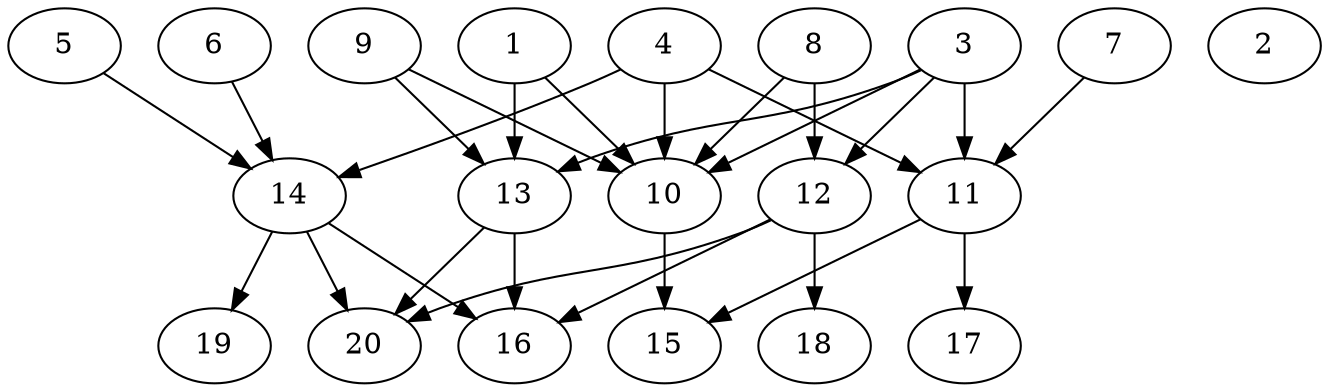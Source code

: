 // DAG automatically generated by daggen at Wed Jul 24 21:27:05 2019
// ./daggen --dot -n 20 --ccr 0.4 --fat 0.7 --regular 0.5 --density 0.5 --mindata 5242880 --maxdata 52428800 
digraph G {
  1 [size="80588800", alpha="0.03", expect_size="32235520"] 
  1 -> 10 [size ="32235520"]
  1 -> 13 [size ="32235520"]
  2 [size="122713600", alpha="0.00", expect_size="49085440"] 
  3 [size="106670080", alpha="0.02", expect_size="42668032"] 
  3 -> 10 [size ="42668032"]
  3 -> 11 [size ="42668032"]
  3 -> 12 [size ="42668032"]
  3 -> 13 [size ="42668032"]
  4 [size="84226560", alpha="0.02", expect_size="33690624"] 
  4 -> 10 [size ="33690624"]
  4 -> 11 [size ="33690624"]
  4 -> 14 [size ="33690624"]
  5 [size="80384000", alpha="0.05", expect_size="32153600"] 
  5 -> 14 [size ="32153600"]
  6 [size="127127040", alpha="0.15", expect_size="50850816"] 
  6 -> 14 [size ="50850816"]
  7 [size="95106560", alpha="0.04", expect_size="38042624"] 
  7 -> 11 [size ="38042624"]
  8 [size="24939520", alpha="0.02", expect_size="9975808"] 
  8 -> 10 [size ="9975808"]
  8 -> 12 [size ="9975808"]
  9 [size="129884160", alpha="0.17", expect_size="51953664"] 
  9 -> 10 [size ="51953664"]
  9 -> 13 [size ="51953664"]
  10 [size="104742400", alpha="0.00", expect_size="41896960"] 
  10 -> 15 [size ="41896960"]
  11 [size="56012800", alpha="0.19", expect_size="22405120"] 
  11 -> 15 [size ="22405120"]
  11 -> 17 [size ="22405120"]
  12 [size="76157440", alpha="0.15", expect_size="30462976"] 
  12 -> 16 [size ="30462976"]
  12 -> 18 [size ="30462976"]
  12 -> 20 [size ="30462976"]
  13 [size="77888000", alpha="0.16", expect_size="31155200"] 
  13 -> 16 [size ="31155200"]
  13 -> 20 [size ="31155200"]
  14 [size="89815040", alpha="0.01", expect_size="35926016"] 
  14 -> 16 [size ="35926016"]
  14 -> 19 [size ="35926016"]
  14 -> 20 [size ="35926016"]
  15 [size="103833600", alpha="0.05", expect_size="41533440"] 
  16 [size="17182720", alpha="0.03", expect_size="6873088"] 
  17 [size="105438720", alpha="0.08", expect_size="42175488"] 
  18 [size="126397440", alpha="0.03", expect_size="50558976"] 
  19 [size="20062720", alpha="0.01", expect_size="8025088"] 
  20 [size="118059520", alpha="0.13", expect_size="47223808"] 
}
